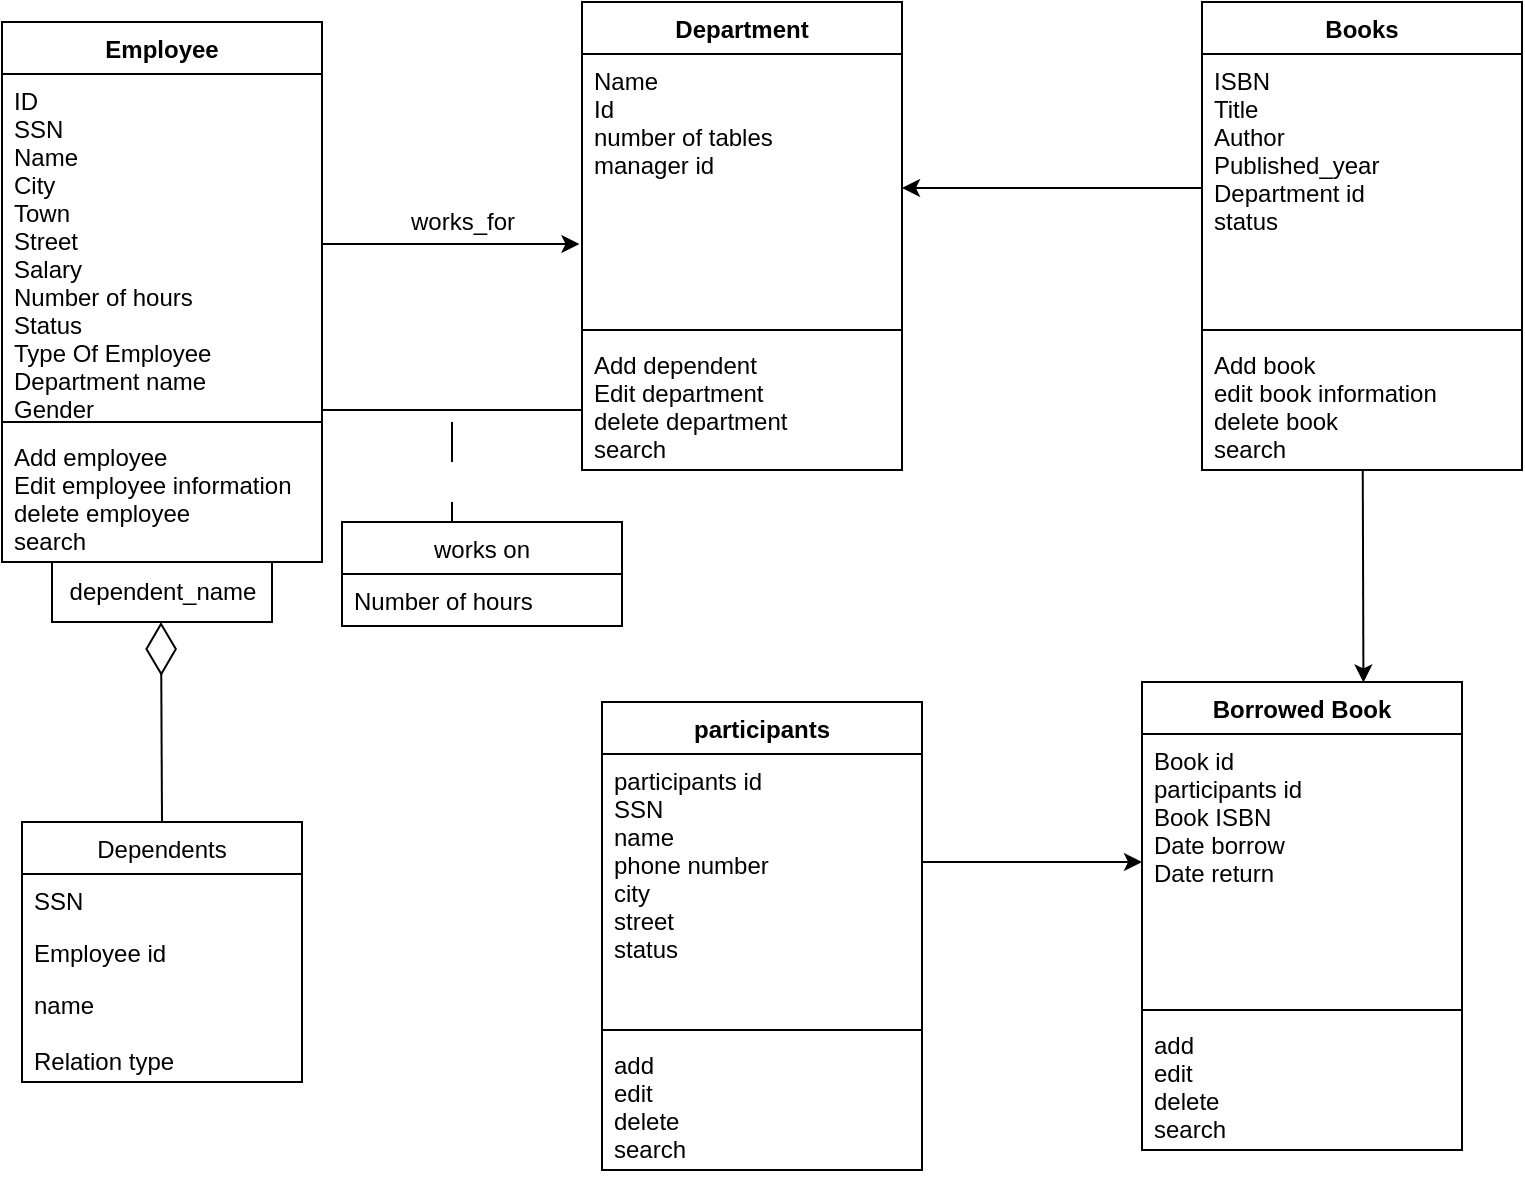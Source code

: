 <mxfile version="13.9.9" type="device"><diagram id="ciGXrcxKqyMCG9qJUJdw" name="Page-1"><mxGraphModel dx="1024" dy="592" grid="1" gridSize="10" guides="1" tooltips="1" connect="1" arrows="1" fold="1" page="1" pageScale="1" pageWidth="850" pageHeight="1100" math="0" shadow="0"><root><mxCell id="0"/><mxCell id="1" parent="0"/><mxCell id="qC8xC-kdgCVguu4959Yv-1" value="Employee" style="swimlane;fontStyle=1;align=center;verticalAlign=top;childLayout=stackLayout;horizontal=1;startSize=26;horizontalStack=0;resizeParent=1;resizeParentMax=0;resizeLast=0;collapsible=1;marginBottom=0;" parent="1" vertex="1"><mxGeometry x="80" y="50" width="160" height="270" as="geometry"/></mxCell><mxCell id="qC8xC-kdgCVguu4959Yv-2" value="ID&#10;SSN&#10;Name&#10;City&#10;Town&#10;Street&#10;Salary&#10;Number of hours&#10;Status&#10;Type Of Employee&#10;Department name&#10;Gender&#10;Birth date" style="text;strokeColor=none;fillColor=none;align=left;verticalAlign=top;spacingLeft=4;spacingRight=4;overflow=hidden;rotatable=0;points=[[0,0.5],[1,0.5]];portConstraint=eastwest;" parent="qC8xC-kdgCVguu4959Yv-1" vertex="1"><mxGeometry y="26" width="160" height="170" as="geometry"/></mxCell><mxCell id="qC8xC-kdgCVguu4959Yv-3" value="" style="line;strokeWidth=1;fillColor=none;align=left;verticalAlign=middle;spacingTop=-1;spacingLeft=3;spacingRight=3;rotatable=0;labelPosition=right;points=[];portConstraint=eastwest;" parent="qC8xC-kdgCVguu4959Yv-1" vertex="1"><mxGeometry y="196" width="160" height="8" as="geometry"/></mxCell><mxCell id="qC8xC-kdgCVguu4959Yv-4" value="Add employee&#10;Edit employee information&#10;delete employee&#10;search" style="text;strokeColor=none;fillColor=none;align=left;verticalAlign=top;spacingLeft=4;spacingRight=4;overflow=hidden;rotatable=0;points=[[0,0.5],[1,0.5]];portConstraint=eastwest;" parent="qC8xC-kdgCVguu4959Yv-1" vertex="1"><mxGeometry y="204" width="160" height="66" as="geometry"/></mxCell><mxCell id="qC8xC-kdgCVguu4959Yv-9" value="Dependents" style="swimlane;fontStyle=0;childLayout=stackLayout;horizontal=1;startSize=26;fillColor=none;horizontalStack=0;resizeParent=1;resizeParentMax=0;resizeLast=0;collapsible=1;marginBottom=0;" parent="1" vertex="1"><mxGeometry x="90" y="450" width="140" height="130" as="geometry"/></mxCell><mxCell id="qC8xC-kdgCVguu4959Yv-10" value="SSN" style="text;strokeColor=none;fillColor=none;align=left;verticalAlign=top;spacingLeft=4;spacingRight=4;overflow=hidden;rotatable=0;points=[[0,0.5],[1,0.5]];portConstraint=eastwest;" parent="qC8xC-kdgCVguu4959Yv-9" vertex="1"><mxGeometry y="26" width="140" height="26" as="geometry"/></mxCell><mxCell id="qC8xC-kdgCVguu4959Yv-11" value="Employee id" style="text;strokeColor=none;fillColor=none;align=left;verticalAlign=top;spacingLeft=4;spacingRight=4;overflow=hidden;rotatable=0;points=[[0,0.5],[1,0.5]];portConstraint=eastwest;" parent="qC8xC-kdgCVguu4959Yv-9" vertex="1"><mxGeometry y="52" width="140" height="26" as="geometry"/></mxCell><mxCell id="qC8xC-kdgCVguu4959Yv-12" value="name&#10;&#10;Relation type" style="text;strokeColor=none;fillColor=none;align=left;verticalAlign=top;spacingLeft=4;spacingRight=4;overflow=hidden;rotatable=0;points=[[0,0.5],[1,0.5]];portConstraint=eastwest;" parent="qC8xC-kdgCVguu4959Yv-9" vertex="1"><mxGeometry y="78" width="140" height="52" as="geometry"/></mxCell><mxCell id="qC8xC-kdgCVguu4959Yv-13" value="Department" style="swimlane;fontStyle=1;align=center;verticalAlign=top;childLayout=stackLayout;horizontal=1;startSize=26;horizontalStack=0;resizeParent=1;resizeParentMax=0;resizeLast=0;collapsible=1;marginBottom=0;" parent="1" vertex="1"><mxGeometry x="370" y="40" width="160" height="234" as="geometry"/></mxCell><mxCell id="qC8xC-kdgCVguu4959Yv-14" value="Name&#10;Id&#10;number of tables&#10;manager id" style="text;strokeColor=none;fillColor=none;align=left;verticalAlign=top;spacingLeft=4;spacingRight=4;overflow=hidden;rotatable=0;points=[[0,0.5],[1,0.5]];portConstraint=eastwest;" parent="qC8xC-kdgCVguu4959Yv-13" vertex="1"><mxGeometry y="26" width="160" height="134" as="geometry"/></mxCell><mxCell id="qC8xC-kdgCVguu4959Yv-15" value="" style="line;strokeWidth=1;fillColor=none;align=left;verticalAlign=middle;spacingTop=-1;spacingLeft=3;spacingRight=3;rotatable=0;labelPosition=right;points=[];portConstraint=eastwest;" parent="qC8xC-kdgCVguu4959Yv-13" vertex="1"><mxGeometry y="160" width="160" height="8" as="geometry"/></mxCell><mxCell id="qC8xC-kdgCVguu4959Yv-16" value="Add dependent&#10;Edit department&#10;delete department&#10;search" style="text;strokeColor=none;fillColor=none;align=left;verticalAlign=top;spacingLeft=4;spacingRight=4;overflow=hidden;rotatable=0;points=[[0,0.5],[1,0.5]];portConstraint=eastwest;" parent="qC8xC-kdgCVguu4959Yv-13" vertex="1"><mxGeometry y="168" width="160" height="66" as="geometry"/></mxCell><mxCell id="qC8xC-kdgCVguu4959Yv-49" style="edgeStyle=none;rounded=0;orthogonalLoop=1;jettySize=auto;html=1;entryX=0.692;entryY=0.001;entryDx=0;entryDy=0;entryPerimeter=0;" parent="1" source="qC8xC-kdgCVguu4959Yv-17" target="qC8xC-kdgCVguu4959Yv-21" edge="1"><mxGeometry relative="1" as="geometry"/></mxCell><mxCell id="qC8xC-kdgCVguu4959Yv-17" value="Books" style="swimlane;fontStyle=1;align=center;verticalAlign=top;childLayout=stackLayout;horizontal=1;startSize=26;horizontalStack=0;resizeParent=1;resizeParentMax=0;resizeLast=0;collapsible=1;marginBottom=0;" parent="1" vertex="1"><mxGeometry x="680" y="40" width="160" height="234" as="geometry"/></mxCell><mxCell id="qC8xC-kdgCVguu4959Yv-18" value="ISBN&#10;Title&#10;Author&#10;Published_year&#10;Department id&#10;status" style="text;strokeColor=none;fillColor=none;align=left;verticalAlign=top;spacingLeft=4;spacingRight=4;overflow=hidden;rotatable=0;points=[[0,0.5],[1,0.5]];portConstraint=eastwest;" parent="qC8xC-kdgCVguu4959Yv-17" vertex="1"><mxGeometry y="26" width="160" height="134" as="geometry"/></mxCell><mxCell id="qC8xC-kdgCVguu4959Yv-19" value="" style="line;strokeWidth=1;fillColor=none;align=left;verticalAlign=middle;spacingTop=-1;spacingLeft=3;spacingRight=3;rotatable=0;labelPosition=right;points=[];portConstraint=eastwest;" parent="qC8xC-kdgCVguu4959Yv-17" vertex="1"><mxGeometry y="160" width="160" height="8" as="geometry"/></mxCell><mxCell id="qC8xC-kdgCVguu4959Yv-20" value="Add book&#10;edit book information&#10;delete book&#10;search" style="text;strokeColor=none;fillColor=none;align=left;verticalAlign=top;spacingLeft=4;spacingRight=4;overflow=hidden;rotatable=0;points=[[0,0.5],[1,0.5]];portConstraint=eastwest;" parent="qC8xC-kdgCVguu4959Yv-17" vertex="1"><mxGeometry y="168" width="160" height="66" as="geometry"/></mxCell><mxCell id="qC8xC-kdgCVguu4959Yv-21" value="Borrowed Book" style="swimlane;fontStyle=1;align=center;verticalAlign=top;childLayout=stackLayout;horizontal=1;startSize=26;horizontalStack=0;resizeParent=1;resizeParentMax=0;resizeLast=0;collapsible=1;marginBottom=0;" parent="1" vertex="1"><mxGeometry x="650" y="380" width="160" height="234" as="geometry"/></mxCell><mxCell id="qC8xC-kdgCVguu4959Yv-22" value="Book id&#10;participants id&#10;Book ISBN&#10;Date borrow&#10;Date return" style="text;strokeColor=none;fillColor=none;align=left;verticalAlign=top;spacingLeft=4;spacingRight=4;overflow=hidden;rotatable=0;points=[[0,0.5],[1,0.5]];portConstraint=eastwest;" parent="qC8xC-kdgCVguu4959Yv-21" vertex="1"><mxGeometry y="26" width="160" height="134" as="geometry"/></mxCell><mxCell id="qC8xC-kdgCVguu4959Yv-23" value="" style="line;strokeWidth=1;fillColor=none;align=left;verticalAlign=middle;spacingTop=-1;spacingLeft=3;spacingRight=3;rotatable=0;labelPosition=right;points=[];portConstraint=eastwest;" parent="qC8xC-kdgCVguu4959Yv-21" vertex="1"><mxGeometry y="160" width="160" height="8" as="geometry"/></mxCell><mxCell id="qC8xC-kdgCVguu4959Yv-24" value="add&#10;edit&#10;delete&#10;search" style="text;strokeColor=none;fillColor=none;align=left;verticalAlign=top;spacingLeft=4;spacingRight=4;overflow=hidden;rotatable=0;points=[[0,0.5],[1,0.5]];portConstraint=eastwest;" parent="qC8xC-kdgCVguu4959Yv-21" vertex="1"><mxGeometry y="168" width="160" height="66" as="geometry"/></mxCell><mxCell id="qC8xC-kdgCVguu4959Yv-25" value="participants" style="swimlane;fontStyle=1;align=center;verticalAlign=top;childLayout=stackLayout;horizontal=1;startSize=26;horizontalStack=0;resizeParent=1;resizeParentMax=0;resizeLast=0;collapsible=1;marginBottom=0;" parent="1" vertex="1"><mxGeometry x="380" y="390" width="160" height="234" as="geometry"/></mxCell><mxCell id="qC8xC-kdgCVguu4959Yv-26" value="participants id&#10;SSN&#10;name&#10;phone number&#10;city&#10;street&#10;status" style="text;strokeColor=none;fillColor=none;align=left;verticalAlign=top;spacingLeft=4;spacingRight=4;overflow=hidden;rotatable=0;points=[[0,0.5],[1,0.5]];portConstraint=eastwest;" parent="qC8xC-kdgCVguu4959Yv-25" vertex="1"><mxGeometry y="26" width="160" height="134" as="geometry"/></mxCell><mxCell id="qC8xC-kdgCVguu4959Yv-27" value="" style="line;strokeWidth=1;fillColor=none;align=left;verticalAlign=middle;spacingTop=-1;spacingLeft=3;spacingRight=3;rotatable=0;labelPosition=right;points=[];portConstraint=eastwest;" parent="qC8xC-kdgCVguu4959Yv-25" vertex="1"><mxGeometry y="160" width="160" height="8" as="geometry"/></mxCell><mxCell id="qC8xC-kdgCVguu4959Yv-28" value="add&#10;edit&#10;delete&#10;search" style="text;strokeColor=none;fillColor=none;align=left;verticalAlign=top;spacingLeft=4;spacingRight=4;overflow=hidden;rotatable=0;points=[[0,0.5],[1,0.5]];portConstraint=eastwest;" parent="qC8xC-kdgCVguu4959Yv-25" vertex="1"><mxGeometry y="168" width="160" height="66" as="geometry"/></mxCell><mxCell id="qC8xC-kdgCVguu4959Yv-29" value="dependent_name" style="html=1;" parent="1" vertex="1"><mxGeometry x="105" y="320" width="110" height="30" as="geometry"/></mxCell><mxCell id="qC8xC-kdgCVguu4959Yv-30" value="" style="endArrow=diamondThin;endFill=0;endSize=24;html=1;exitX=0.5;exitY=0;exitDx=0;exitDy=0;" parent="1" source="qC8xC-kdgCVguu4959Yv-9" edge="1"><mxGeometry width="160" relative="1" as="geometry"><mxPoint x="159.5" y="410" as="sourcePoint"/><mxPoint x="159.5" y="350" as="targetPoint"/></mxGeometry></mxCell><mxCell id="qC8xC-kdgCVguu4959Yv-31" style="edgeStyle=orthogonalEdgeStyle;rounded=0;orthogonalLoop=1;jettySize=auto;html=1;entryX=-0.008;entryY=0.709;entryDx=0;entryDy=0;entryPerimeter=0;" parent="1" source="qC8xC-kdgCVguu4959Yv-2" target="qC8xC-kdgCVguu4959Yv-14" edge="1"><mxGeometry relative="1" as="geometry"/></mxCell><mxCell id="qC8xC-kdgCVguu4959Yv-32" value="works_for" style="text;html=1;align=center;verticalAlign=middle;resizable=0;points=[];autosize=1;" parent="1" vertex="1"><mxGeometry x="275" y="140" width="70" height="20" as="geometry"/></mxCell><mxCell id="qC8xC-kdgCVguu4959Yv-35" value="" style="line;strokeWidth=1;fillColor=none;align=left;verticalAlign=middle;spacingTop=-1;spacingLeft=3;spacingRight=3;rotatable=0;labelPosition=right;points=[];portConstraint=eastwest;" parent="1" vertex="1"><mxGeometry x="240" y="240" width="130" height="8" as="geometry"/></mxCell><mxCell id="qC8xC-kdgCVguu4959Yv-36" value="" style="line;strokeWidth=1;direction=south;html=1;dashed=1;dashPattern=20 20;" parent="1" vertex="1"><mxGeometry x="300" y="250" width="10" height="50" as="geometry"/></mxCell><mxCell id="qC8xC-kdgCVguu4959Yv-39" value="works on" style="swimlane;fontStyle=0;childLayout=stackLayout;horizontal=1;startSize=26;fillColor=none;horizontalStack=0;resizeParent=1;resizeParentMax=0;resizeLast=0;collapsible=1;marginBottom=0;strokeColor=#000000;" parent="1" vertex="1"><mxGeometry x="250" y="300" width="140" height="52" as="geometry"/></mxCell><mxCell id="qC8xC-kdgCVguu4959Yv-40" value="Number of hours" style="text;strokeColor=#000000;fillColor=none;align=left;verticalAlign=top;spacingLeft=4;spacingRight=4;overflow=hidden;rotatable=0;points=[[0,0.5],[1,0.5]];portConstraint=eastwest;" parent="qC8xC-kdgCVguu4959Yv-39" vertex="1"><mxGeometry y="26" width="140" height="26" as="geometry"/></mxCell><mxCell id="qC8xC-kdgCVguu4959Yv-47" style="edgeStyle=none;rounded=0;orthogonalLoop=1;jettySize=auto;html=1;entryX=1;entryY=0.5;entryDx=0;entryDy=0;" parent="1" source="qC8xC-kdgCVguu4959Yv-18" target="qC8xC-kdgCVguu4959Yv-14" edge="1"><mxGeometry relative="1" as="geometry"/></mxCell><mxCell id="RZYTetDP3YPlOx-mCiuH-1" style="edgeStyle=none;rounded=0;orthogonalLoop=1;jettySize=auto;html=1;" edge="1" parent="1"><mxGeometry relative="1" as="geometry"><mxPoint x="540" y="470" as="sourcePoint"/><mxPoint x="650" y="470" as="targetPoint"/></mxGeometry></mxCell></root></mxGraphModel></diagram></mxfile>